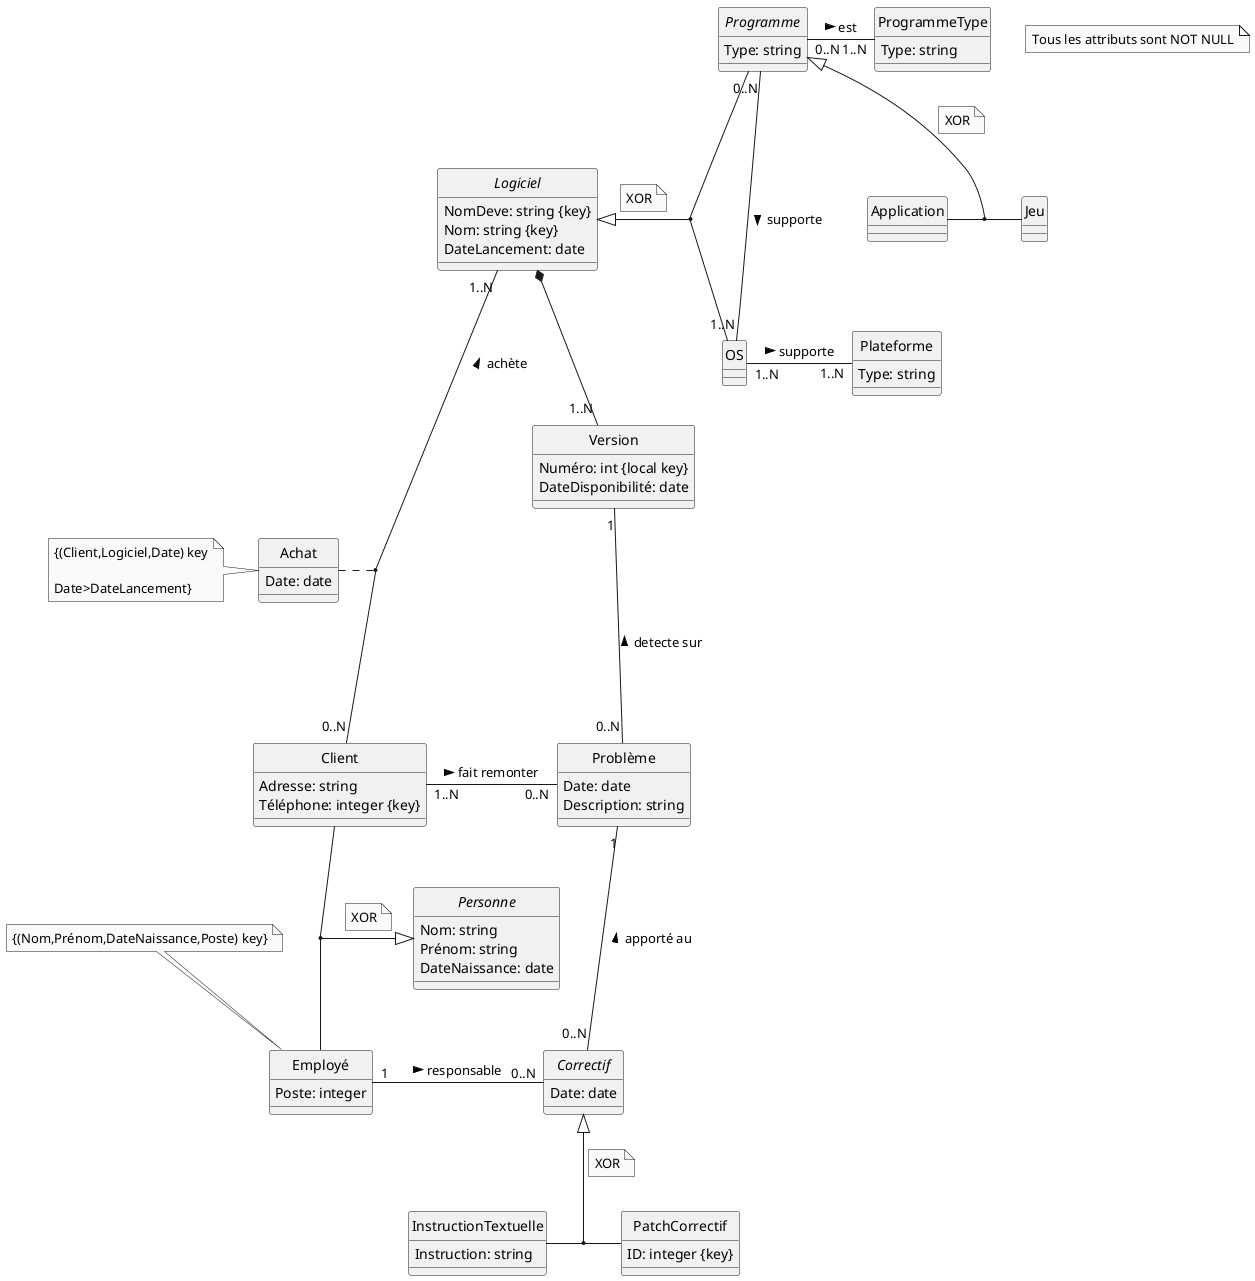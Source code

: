 @startuml
skinparam monochrome true
hide circle
note "Tous les attributs sont NOT NULL" as N1
abstract class Logiciel{
  NomDeve: string {key}
  Nom: string {key}
  DateLancement: date
}
class Version{
  Numéro: int {local key}
  DateDisponibilité: date
}
class Problème{
  Date: date
  Description: string
}
abstract class Correctif{
  Date: date
}
class InstructionTextuelle{
  Instruction: string
}
class PatchCorrectif{
  ID: integer {key}
}
abstract class Personne{
  Nom: string
  Prénom: string
  DateNaissance: date
}
abstract class Personne
class Employé{
  Poste: integer
}
class Employé
note top: {(Nom,Prénom,DateNaissance,Poste) key}
class Client{
  Adresse: string
  Téléphone: integer {key}
}
class Achat{
  Date: date
}
class Achat
note LEFT: {(Client,Logiciel,Date) key\n\nDate>DateLancement}
class OS
abstract class Programme{
  Type: string
}
class Application
class Jeu
class Plateforme{
  Type: string
}
class ProgrammeType{
  Type: string
}

Client-- Employé
Personne <|-- (Client, Employé)
note top on link
XOR
end note
Employé "1" -"0..N" Correctif: responsable >
InstructionTextuelle - PatchCorrectif
Correctif <|-- (InstructionTextuelle,PatchCorrectif)
note right on link
XOR
end note
Client "1..N" - "0..N" Problème: fait remonter >
Problème "1" ---"0..N" Correctif: apporté au <
Version "1"---"0..N" Problème : detecte sur <
Logiciel *-- "1..N" Version
Logiciel "1..N" ---"0..N"Client : achète <
Achat..(Client,Logiciel)
Logiciel <|-- (Programme,OS)
note right on link
XOR
end note
Programme "0..N"---"1..N" OS: supporte >
OS "1..N"-"1..N" Plateforme: supporte >
Application-Jeu
Programme <|-- (Application,Jeu)
note right on link
XOR
end note
Programme "0..N" - "1..N" ProgrammeType: est >

@enduml